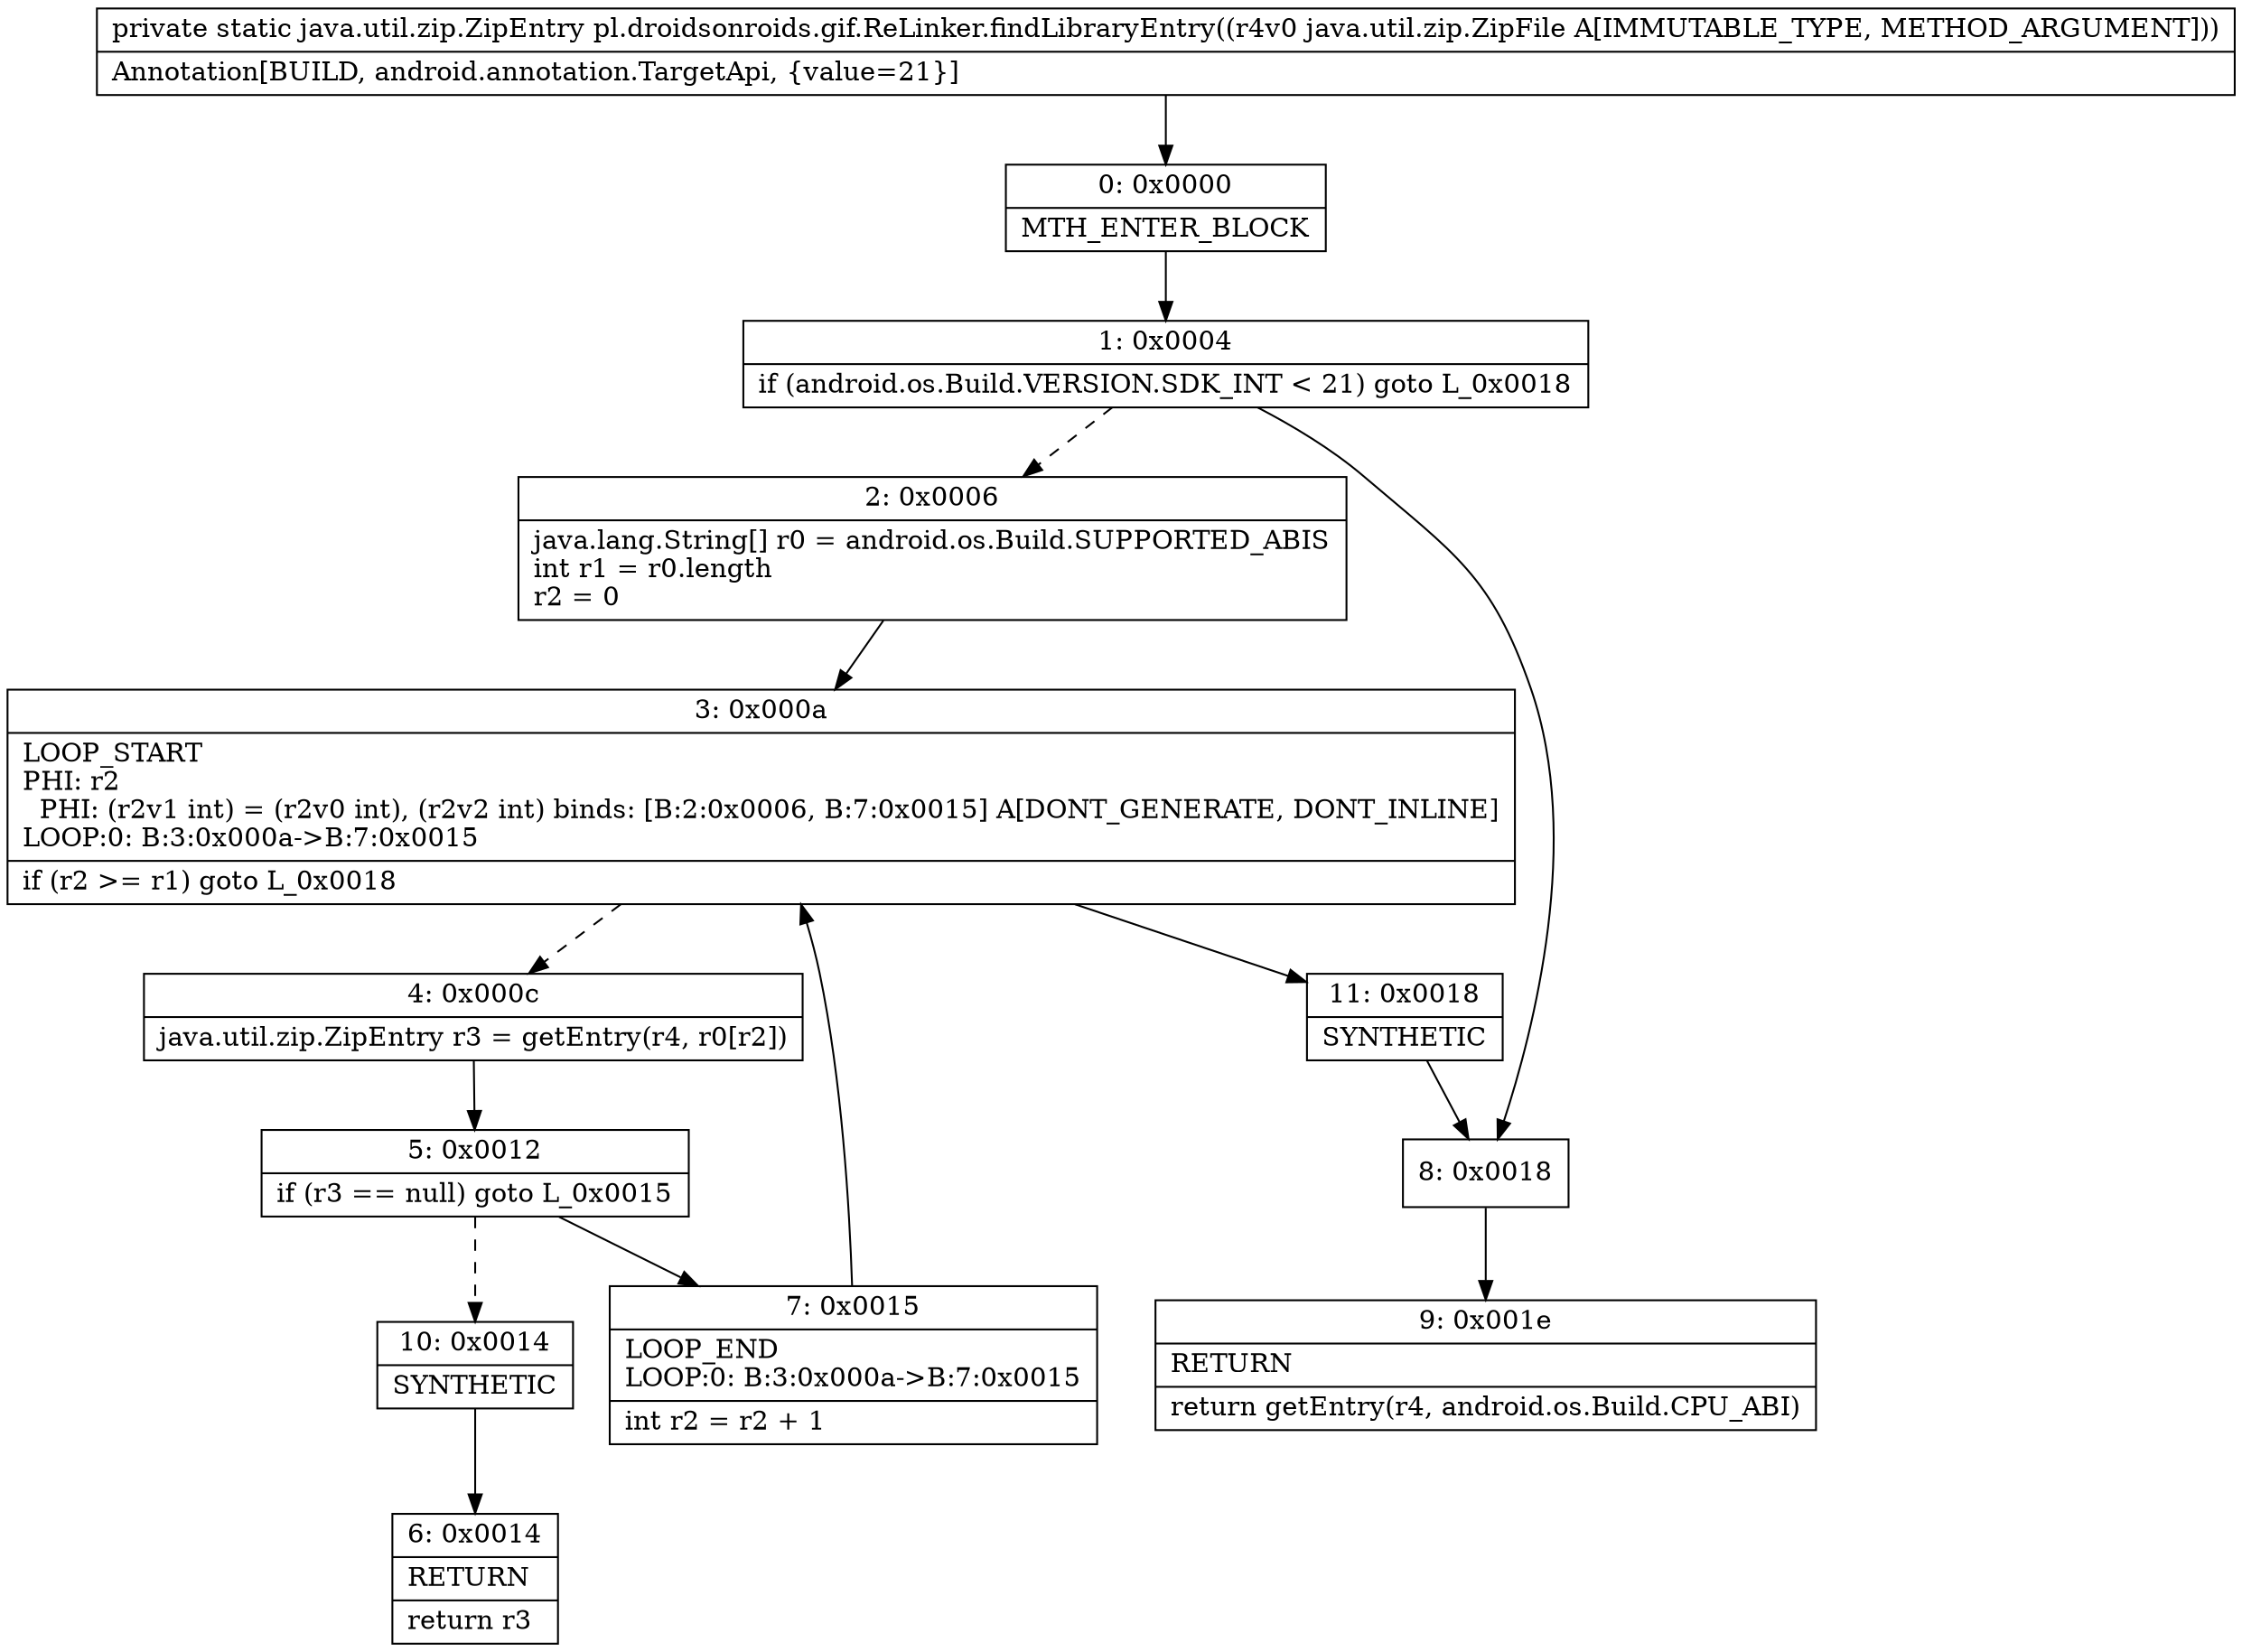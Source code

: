 digraph "CFG forpl.droidsonroids.gif.ReLinker.findLibraryEntry(Ljava\/util\/zip\/ZipFile;)Ljava\/util\/zip\/ZipEntry;" {
Node_0 [shape=record,label="{0\:\ 0x0000|MTH_ENTER_BLOCK\l}"];
Node_1 [shape=record,label="{1\:\ 0x0004|if (android.os.Build.VERSION.SDK_INT \< 21) goto L_0x0018\l}"];
Node_2 [shape=record,label="{2\:\ 0x0006|java.lang.String[] r0 = android.os.Build.SUPPORTED_ABIS\lint r1 = r0.length\lr2 = 0\l}"];
Node_3 [shape=record,label="{3\:\ 0x000a|LOOP_START\lPHI: r2 \l  PHI: (r2v1 int) = (r2v0 int), (r2v2 int) binds: [B:2:0x0006, B:7:0x0015] A[DONT_GENERATE, DONT_INLINE]\lLOOP:0: B:3:0x000a\-\>B:7:0x0015\l|if (r2 \>= r1) goto L_0x0018\l}"];
Node_4 [shape=record,label="{4\:\ 0x000c|java.util.zip.ZipEntry r3 = getEntry(r4, r0[r2])\l}"];
Node_5 [shape=record,label="{5\:\ 0x0012|if (r3 == null) goto L_0x0015\l}"];
Node_6 [shape=record,label="{6\:\ 0x0014|RETURN\l|return r3\l}"];
Node_7 [shape=record,label="{7\:\ 0x0015|LOOP_END\lLOOP:0: B:3:0x000a\-\>B:7:0x0015\l|int r2 = r2 + 1\l}"];
Node_8 [shape=record,label="{8\:\ 0x0018}"];
Node_9 [shape=record,label="{9\:\ 0x001e|RETURN\l|return getEntry(r4, android.os.Build.CPU_ABI)\l}"];
Node_10 [shape=record,label="{10\:\ 0x0014|SYNTHETIC\l}"];
Node_11 [shape=record,label="{11\:\ 0x0018|SYNTHETIC\l}"];
MethodNode[shape=record,label="{private static java.util.zip.ZipEntry pl.droidsonroids.gif.ReLinker.findLibraryEntry((r4v0 java.util.zip.ZipFile A[IMMUTABLE_TYPE, METHOD_ARGUMENT]))  | Annotation[BUILD, android.annotation.TargetApi, \{value=21\}]\l}"];
MethodNode -> Node_0;
Node_0 -> Node_1;
Node_1 -> Node_2[style=dashed];
Node_1 -> Node_8;
Node_2 -> Node_3;
Node_3 -> Node_4[style=dashed];
Node_3 -> Node_11;
Node_4 -> Node_5;
Node_5 -> Node_7;
Node_5 -> Node_10[style=dashed];
Node_7 -> Node_3;
Node_8 -> Node_9;
Node_10 -> Node_6;
Node_11 -> Node_8;
}

